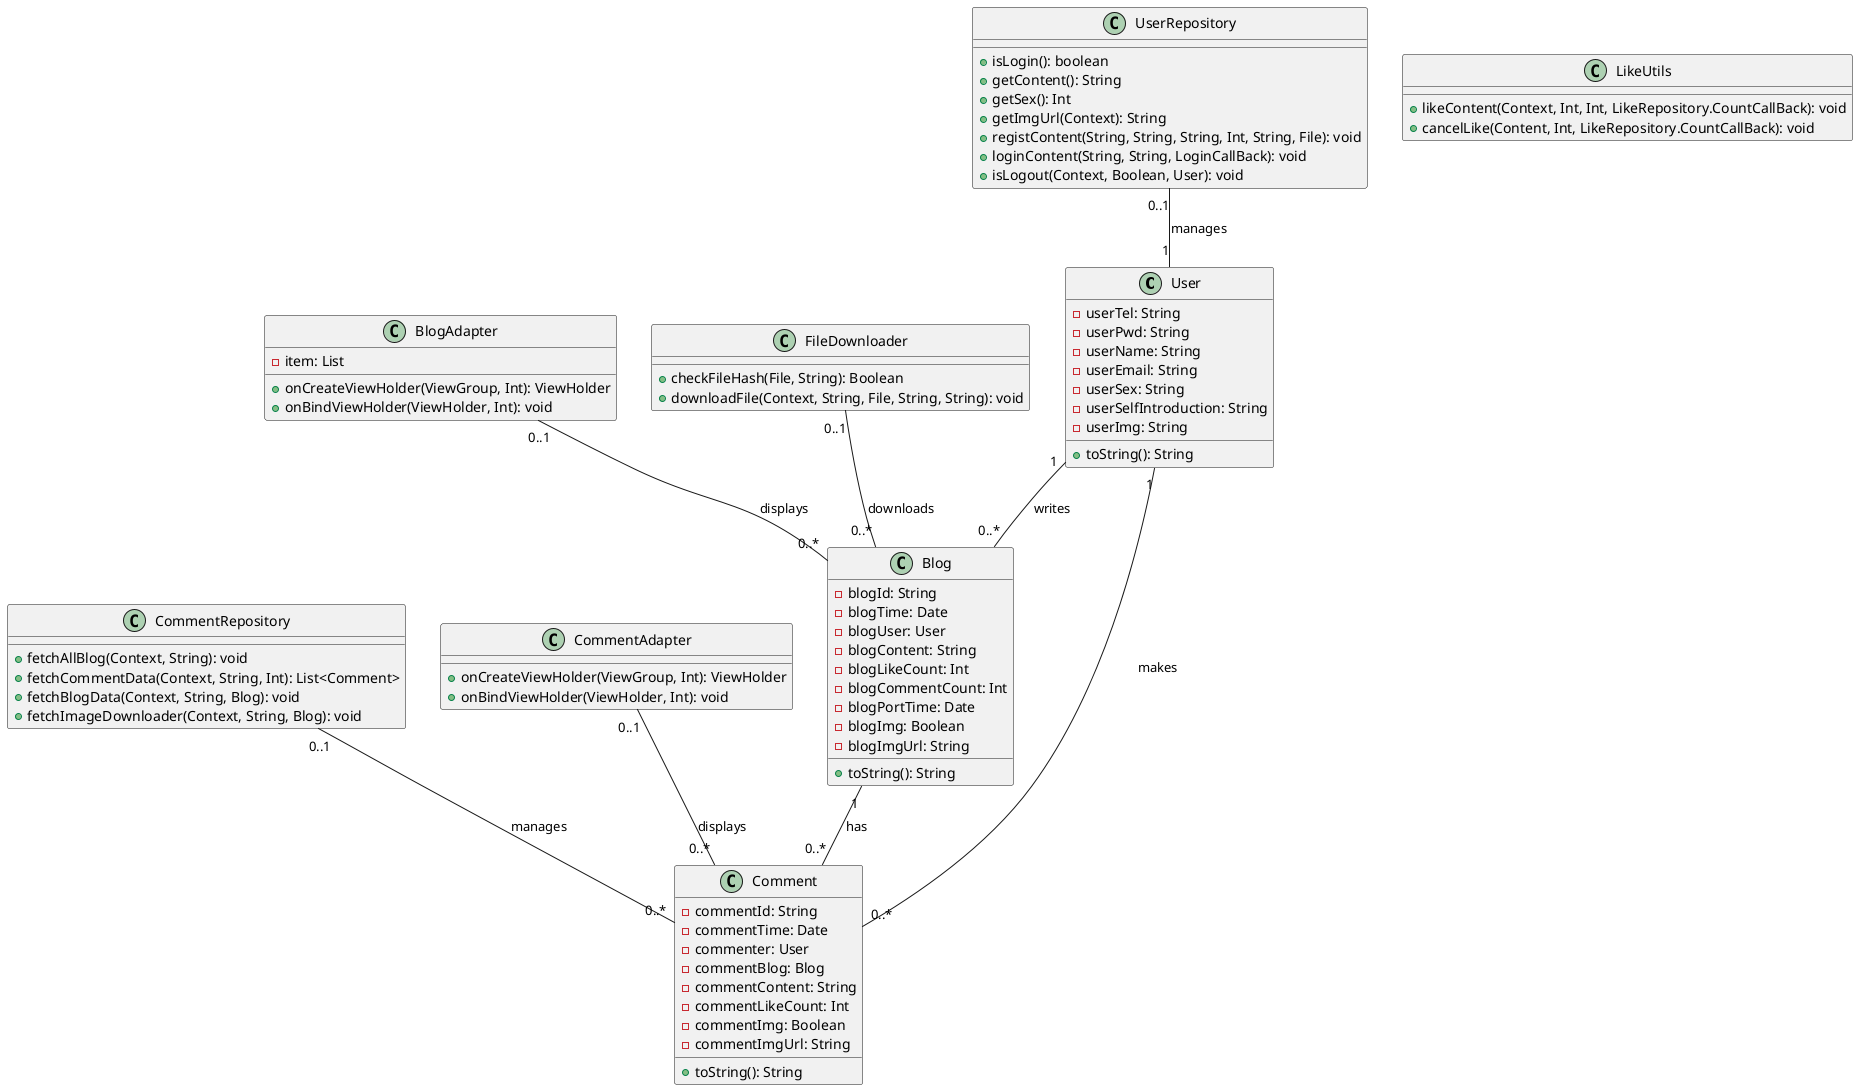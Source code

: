 @startuml

class User {
  -userTel: String
  -userPwd: String
  -userName: String
  -userEmail: String
  -userSex: String
  -userSelfIntroduction: String
  -userImg: String
  +toString(): String
}

class Blog {
  -blogId: String
  -blogTime: Date
  -blogUser: User
  -blogContent: String
  -blogLikeCount: Int
  -blogCommentCount: Int
  -blogPortTime: Date
  -blogImg: Boolean
  -blogImgUrl: String
  +toString(): String
}


class UserRepository {
  +isLogin(): boolean
  +getContent(): String
  +getSex(): Int
  +getImgUrl(Context): String
  +registContent(String, String, String, Int, String, File): void
  +loginContent(String, String, LoginCallBack): void
  +isLogout(Context, Boolean, User): void
}

class BlogAdapter {
  -item: List
  +onCreateViewHolder(ViewGroup, Int): ViewHolder
  +onBindViewHolder(ViewHolder, Int): void
}

class LikeUtils {
  +likeContent(Context, Int, Int, LikeRepository.CountCallBack): void
  +cancelLike(Content, Int, LikeRepository.CountCallBack): void
}

class Comment {
  -commentId: String
  -commentTime: Date
  -commenter: User
  -commentBlog: Blog
  -commentContent: String
  -commentLikeCount: Int
  -commentImg: Boolean
  -commentImgUrl: String
  +toString(): String
}

class CommentRepository {
  +fetchAllBlog(Context, String): void
  +fetchCommentData(Context, String, Int): List<Comment>
  +fetchBlogData(Context, String, Blog): void
  +fetchImageDownloader(Context, String, Blog): void
}

class CommentAdapter {
  +onCreateViewHolder(ViewGroup, Int): ViewHolder
  +onBindViewHolder(ViewHolder, Int): void
}

class FileDownloader {
  +checkFileHash(File, String): Boolean
  +downloadFile(Context, String, File, String, String): void
}

User "1" -- "0..*" Blog : writes
Blog "1" -- "0..*" Comment : has
User "1" -- "0..*" Comment : makes
BlogAdapter "0..1" -- "0..*" Blog : displays
CommentAdapter "0..1" -- "0..*" Comment : displays
UserRepository "0..1" -- "1" User : manages
CommentRepository "0..1" -- "0..*" Comment : manages
FileDownloader "0..1" -- "0..*" Blog : downloads

@enduml